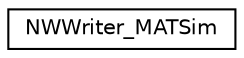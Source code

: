 digraph "Graphical Class Hierarchy"
{
  edge [fontname="Helvetica",fontsize="10",labelfontname="Helvetica",labelfontsize="10"];
  node [fontname="Helvetica",fontsize="10",shape=record];
  rankdir="LR";
  Node0 [label="NWWriter_MATSim",height=0.2,width=0.4,color="black", fillcolor="white", style="filled",URL="$dd/d67/class_n_w_writer___m_a_t_sim.html",tooltip="Exporter writing networks using the MATSim format. "];
}
